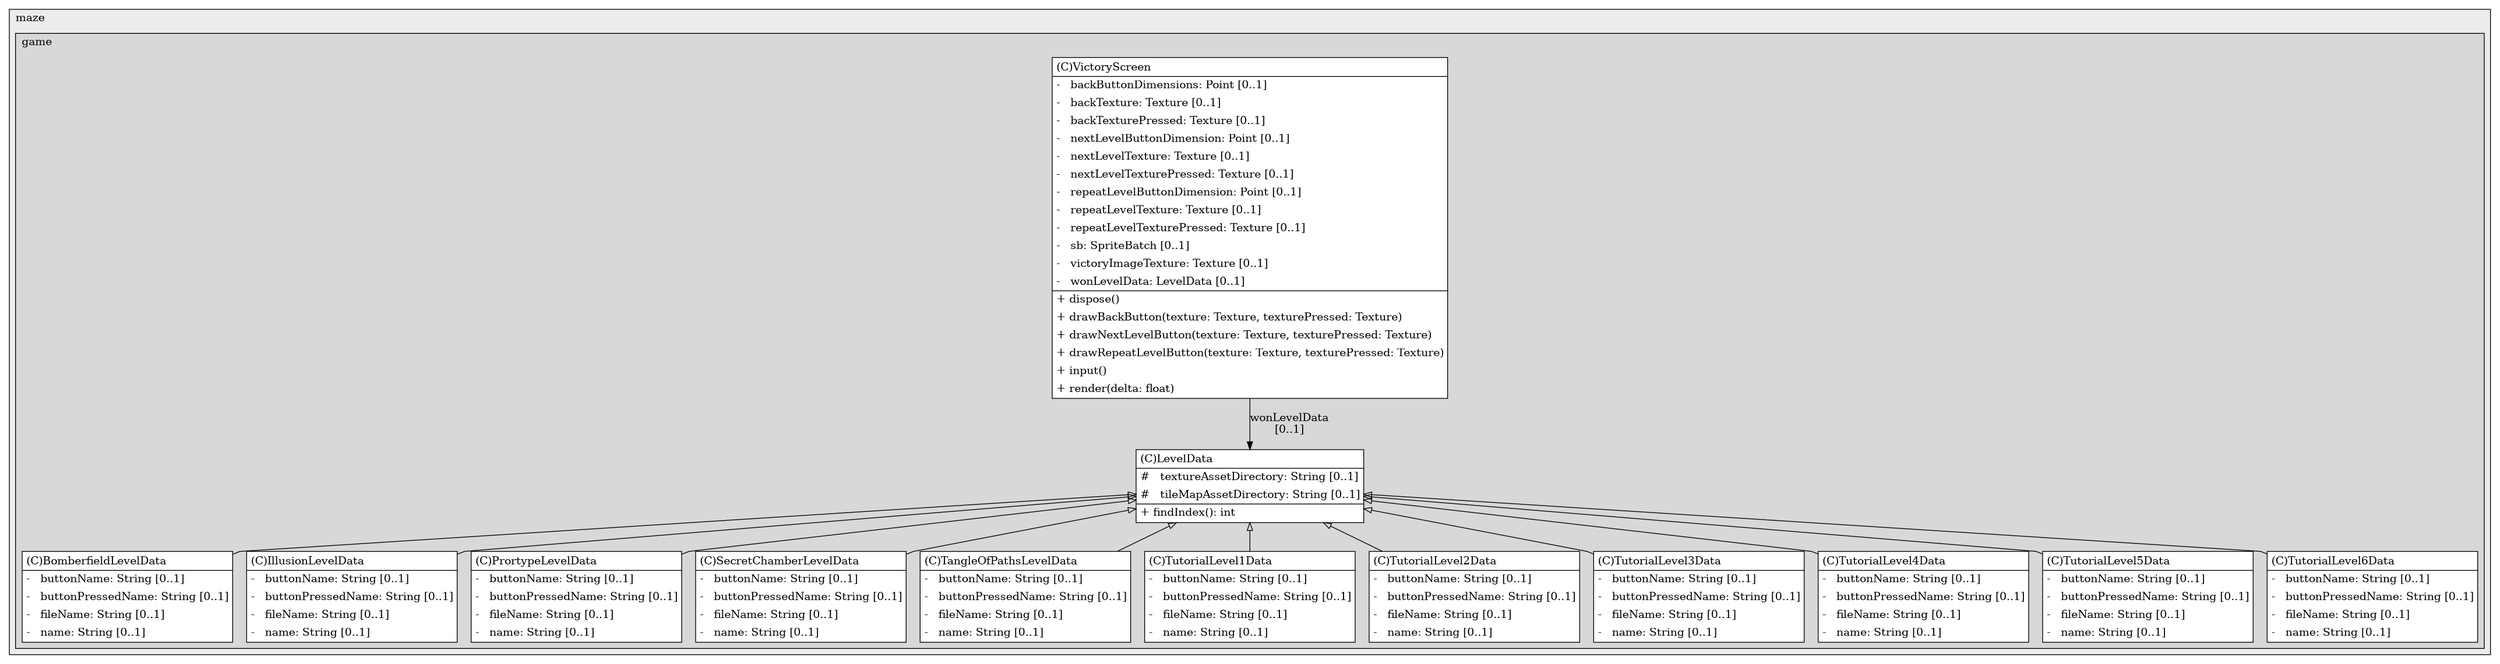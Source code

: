 @startuml

/' diagram meta data start
config=StructureConfiguration;
{
  "projectClassification": {
    "searchMode": "OpenProject", // OpenProject, AllProjects
    "includedProjects": "",
    "pathEndKeywords": "*.impl",
    "isClientPath": "",
    "isClientName": "",
    "isTestPath": "",
    "isTestName": "",
    "isMappingPath": "",
    "isMappingName": "",
    "isDataAccessPath": "",
    "isDataAccessName": "",
    "isDataStructurePath": "",
    "isDataStructureName": "",
    "isInterfaceStructuresPath": "",
    "isInterfaceStructuresName": "",
    "isEntryPointPath": "",
    "isEntryPointName": "",
    "treatFinalFieldsAsMandatory": false
  },
  "graphRestriction": {
    "classPackageExcludeFilter": "",
    "classPackageIncludeFilter": "",
    "classNameExcludeFilter": "",
    "classNameIncludeFilter": "",
    "methodNameExcludeFilter": "",
    "methodNameIncludeFilter": "",
    "removeByInheritance": "", // inheritance/annotation based filtering is done in a second step
    "removeByAnnotation": "",
    "removeByClassPackage": "", // cleanup the graph after inheritance/annotation based filtering is done
    "removeByClassName": "",
    "cutMappings": false,
    "cutEnum": true,
    "cutTests": true,
    "cutClient": true,
    "cutDataAccess": false,
    "cutInterfaceStructures": false,
    "cutDataStructures": false,
    "cutGetterAndSetter": true,
    "cutConstructors": true
  },
  "graphTraversal": {
    "forwardDepth": 6,
    "backwardDepth": 6,
    "classPackageExcludeFilter": "",
    "classPackageIncludeFilter": "",
    "classNameExcludeFilter": "",
    "classNameIncludeFilter": "",
    "methodNameExcludeFilter": "",
    "methodNameIncludeFilter": "",
    "hideMappings": false,
    "hideDataStructures": false,
    "hidePrivateMethods": true,
    "hideInterfaceCalls": true, // indirection: implementation -> interface (is hidden) -> implementation
    "onlyShowApplicationEntryPoints": false, // root node is included
    "useMethodCallsForStructureDiagram": "ForwardOnly" // ForwardOnly, BothDirections, No
  },
  "details": {
    "aggregation": "GroupByClass", // ByClass, GroupByClass, None
    "showClassGenericTypes": true,
    "showMethods": true,
    "showMethodParameterNames": true,
    "showMethodParameterTypes": true,
    "showMethodReturnType": true,
    "showPackageLevels": 2,
    "showDetailedClassStructure": true
  },
  "rootClass": "com.maze.game.screens.VictoryScreen",
  "extensionCallbackMethod": "" // qualified.class.name#methodName - signature: public static String method(String)
}
diagram meta data end '/



digraph g {
    rankdir="TB"
    splines=polyline
    

'nodes 
subgraph cluster_3344319 { 
   	label=maze
	labeljust=l
	fillcolor="#ececec"
	style=filled
   
   subgraph cluster_1648327873 { 
   	label=game
	labeljust=l
	fillcolor="#d8d8d8"
	style=filled
   
   BomberfieldLevelData68564983[
	label=<<TABLE BORDER="1" CELLBORDER="0" CELLPADDING="4" CELLSPACING="0">
<TR><TD ALIGN="LEFT" >(C)BomberfieldLevelData</TD></TR>
<HR/>
<TR><TD ALIGN="LEFT" >-   buttonName: String [0..1]</TD></TR>
<TR><TD ALIGN="LEFT" >-   buttonPressedName: String [0..1]</TD></TR>
<TR><TD ALIGN="LEFT" >-   fileName: String [0..1]</TD></TR>
<TR><TD ALIGN="LEFT" >-   name: String [0..1]</TD></TR>
</TABLE>>
	style=filled
	margin=0
	shape=plaintext
	fillcolor="#FFFFFF"
];

IllusionLevelData68564983[
	label=<<TABLE BORDER="1" CELLBORDER="0" CELLPADDING="4" CELLSPACING="0">
<TR><TD ALIGN="LEFT" >(C)IllusionLevelData</TD></TR>
<HR/>
<TR><TD ALIGN="LEFT" >-   buttonName: String [0..1]</TD></TR>
<TR><TD ALIGN="LEFT" >-   buttonPressedName: String [0..1]</TD></TR>
<TR><TD ALIGN="LEFT" >-   fileName: String [0..1]</TD></TR>
<TR><TD ALIGN="LEFT" >-   name: String [0..1]</TD></TR>
</TABLE>>
	style=filled
	margin=0
	shape=plaintext
	fillcolor="#FFFFFF"
];

LevelData68564983[
	label=<<TABLE BORDER="1" CELLBORDER="0" CELLPADDING="4" CELLSPACING="0">
<TR><TD ALIGN="LEFT" >(C)LevelData</TD></TR>
<HR/>
<TR><TD ALIGN="LEFT" >#   textureAssetDirectory: String [0..1]</TD></TR>
<TR><TD ALIGN="LEFT" >#   tileMapAssetDirectory: String [0..1]</TD></TR>
<HR/>
<TR><TD ALIGN="LEFT" >+ findIndex(): int</TD></TR>
</TABLE>>
	style=filled
	margin=0
	shape=plaintext
	fillcolor="#FFFFFF"
];

PrortypeLevelData68564983[
	label=<<TABLE BORDER="1" CELLBORDER="0" CELLPADDING="4" CELLSPACING="0">
<TR><TD ALIGN="LEFT" >(C)PrortypeLevelData</TD></TR>
<HR/>
<TR><TD ALIGN="LEFT" >-   buttonName: String [0..1]</TD></TR>
<TR><TD ALIGN="LEFT" >-   buttonPressedName: String [0..1]</TD></TR>
<TR><TD ALIGN="LEFT" >-   fileName: String [0..1]</TD></TR>
<TR><TD ALIGN="LEFT" >-   name: String [0..1]</TD></TR>
</TABLE>>
	style=filled
	margin=0
	shape=plaintext
	fillcolor="#FFFFFF"
];

SecretChamberLevelData68564983[
	label=<<TABLE BORDER="1" CELLBORDER="0" CELLPADDING="4" CELLSPACING="0">
<TR><TD ALIGN="LEFT" >(C)SecretChamberLevelData</TD></TR>
<HR/>
<TR><TD ALIGN="LEFT" >-   buttonName: String [0..1]</TD></TR>
<TR><TD ALIGN="LEFT" >-   buttonPressedName: String [0..1]</TD></TR>
<TR><TD ALIGN="LEFT" >-   fileName: String [0..1]</TD></TR>
<TR><TD ALIGN="LEFT" >-   name: String [0..1]</TD></TR>
</TABLE>>
	style=filled
	margin=0
	shape=plaintext
	fillcolor="#FFFFFF"
];

TangleOfPathsLevelData68564983[
	label=<<TABLE BORDER="1" CELLBORDER="0" CELLPADDING="4" CELLSPACING="0">
<TR><TD ALIGN="LEFT" >(C)TangleOfPathsLevelData</TD></TR>
<HR/>
<TR><TD ALIGN="LEFT" >-   buttonName: String [0..1]</TD></TR>
<TR><TD ALIGN="LEFT" >-   buttonPressedName: String [0..1]</TD></TR>
<TR><TD ALIGN="LEFT" >-   fileName: String [0..1]</TD></TR>
<TR><TD ALIGN="LEFT" >-   name: String [0..1]</TD></TR>
</TABLE>>
	style=filled
	margin=0
	shape=plaintext
	fillcolor="#FFFFFF"
];

TutorialLevel1Data68564983[
	label=<<TABLE BORDER="1" CELLBORDER="0" CELLPADDING="4" CELLSPACING="0">
<TR><TD ALIGN="LEFT" >(C)TutorialLevel1Data</TD></TR>
<HR/>
<TR><TD ALIGN="LEFT" >-   buttonName: String [0..1]</TD></TR>
<TR><TD ALIGN="LEFT" >-   buttonPressedName: String [0..1]</TD></TR>
<TR><TD ALIGN="LEFT" >-   fileName: String [0..1]</TD></TR>
<TR><TD ALIGN="LEFT" >-   name: String [0..1]</TD></TR>
</TABLE>>
	style=filled
	margin=0
	shape=plaintext
	fillcolor="#FFFFFF"
];

TutorialLevel2Data68564983[
	label=<<TABLE BORDER="1" CELLBORDER="0" CELLPADDING="4" CELLSPACING="0">
<TR><TD ALIGN="LEFT" >(C)TutorialLevel2Data</TD></TR>
<HR/>
<TR><TD ALIGN="LEFT" >-   buttonName: String [0..1]</TD></TR>
<TR><TD ALIGN="LEFT" >-   buttonPressedName: String [0..1]</TD></TR>
<TR><TD ALIGN="LEFT" >-   fileName: String [0..1]</TD></TR>
<TR><TD ALIGN="LEFT" >-   name: String [0..1]</TD></TR>
</TABLE>>
	style=filled
	margin=0
	shape=plaintext
	fillcolor="#FFFFFF"
];

TutorialLevel3Data68564983[
	label=<<TABLE BORDER="1" CELLBORDER="0" CELLPADDING="4" CELLSPACING="0">
<TR><TD ALIGN="LEFT" >(C)TutorialLevel3Data</TD></TR>
<HR/>
<TR><TD ALIGN="LEFT" >-   buttonName: String [0..1]</TD></TR>
<TR><TD ALIGN="LEFT" >-   buttonPressedName: String [0..1]</TD></TR>
<TR><TD ALIGN="LEFT" >-   fileName: String [0..1]</TD></TR>
<TR><TD ALIGN="LEFT" >-   name: String [0..1]</TD></TR>
</TABLE>>
	style=filled
	margin=0
	shape=plaintext
	fillcolor="#FFFFFF"
];

TutorialLevel4Data68564983[
	label=<<TABLE BORDER="1" CELLBORDER="0" CELLPADDING="4" CELLSPACING="0">
<TR><TD ALIGN="LEFT" >(C)TutorialLevel4Data</TD></TR>
<HR/>
<TR><TD ALIGN="LEFT" >-   buttonName: String [0..1]</TD></TR>
<TR><TD ALIGN="LEFT" >-   buttonPressedName: String [0..1]</TD></TR>
<TR><TD ALIGN="LEFT" >-   fileName: String [0..1]</TD></TR>
<TR><TD ALIGN="LEFT" >-   name: String [0..1]</TD></TR>
</TABLE>>
	style=filled
	margin=0
	shape=plaintext
	fillcolor="#FFFFFF"
];

TutorialLevel5Data68564983[
	label=<<TABLE BORDER="1" CELLBORDER="0" CELLPADDING="4" CELLSPACING="0">
<TR><TD ALIGN="LEFT" >(C)TutorialLevel5Data</TD></TR>
<HR/>
<TR><TD ALIGN="LEFT" >-   buttonName: String [0..1]</TD></TR>
<TR><TD ALIGN="LEFT" >-   buttonPressedName: String [0..1]</TD></TR>
<TR><TD ALIGN="LEFT" >-   fileName: String [0..1]</TD></TR>
<TR><TD ALIGN="LEFT" >-   name: String [0..1]</TD></TR>
</TABLE>>
	style=filled
	margin=0
	shape=plaintext
	fillcolor="#FFFFFF"
];

TutorialLevel6Data68564983[
	label=<<TABLE BORDER="1" CELLBORDER="0" CELLPADDING="4" CELLSPACING="0">
<TR><TD ALIGN="LEFT" >(C)TutorialLevel6Data</TD></TR>
<HR/>
<TR><TD ALIGN="LEFT" >-   buttonName: String [0..1]</TD></TR>
<TR><TD ALIGN="LEFT" >-   buttonPressedName: String [0..1]</TD></TR>
<TR><TD ALIGN="LEFT" >-   fileName: String [0..1]</TD></TR>
<TR><TD ALIGN="LEFT" >-   name: String [0..1]</TD></TR>
</TABLE>>
	style=filled
	margin=0
	shape=plaintext
	fillcolor="#FFFFFF"
];

VictoryScreen268915155[
	label=<<TABLE BORDER="1" CELLBORDER="0" CELLPADDING="4" CELLSPACING="0">
<TR><TD ALIGN="LEFT" >(C)VictoryScreen</TD></TR>
<HR/>
<TR><TD ALIGN="LEFT" >-   backButtonDimensions: Point [0..1]</TD></TR>
<TR><TD ALIGN="LEFT" >-   backTexture: Texture [0..1]</TD></TR>
<TR><TD ALIGN="LEFT" >-   backTexturePressed: Texture [0..1]</TD></TR>
<TR><TD ALIGN="LEFT" >-   nextLevelButtonDimension: Point [0..1]</TD></TR>
<TR><TD ALIGN="LEFT" >-   nextLevelTexture: Texture [0..1]</TD></TR>
<TR><TD ALIGN="LEFT" >-   nextLevelTexturePressed: Texture [0..1]</TD></TR>
<TR><TD ALIGN="LEFT" >-   repeatLevelButtonDimension: Point [0..1]</TD></TR>
<TR><TD ALIGN="LEFT" >-   repeatLevelTexture: Texture [0..1]</TD></TR>
<TR><TD ALIGN="LEFT" >-   repeatLevelTexturePressed: Texture [0..1]</TD></TR>
<TR><TD ALIGN="LEFT" >-   sb: SpriteBatch [0..1]</TD></TR>
<TR><TD ALIGN="LEFT" >-   victoryImageTexture: Texture [0..1]</TD></TR>
<TR><TD ALIGN="LEFT" >-   wonLevelData: LevelData [0..1]</TD></TR>
<HR/>
<TR><TD ALIGN="LEFT" >+ dispose()</TD></TR>
<TR><TD ALIGN="LEFT" >+ drawBackButton(texture: Texture, texturePressed: Texture)</TD></TR>
<TR><TD ALIGN="LEFT" >+ drawNextLevelButton(texture: Texture, texturePressed: Texture)</TD></TR>
<TR><TD ALIGN="LEFT" >+ drawRepeatLevelButton(texture: Texture, texturePressed: Texture)</TD></TR>
<TR><TD ALIGN="LEFT" >+ input()</TD></TR>
<TR><TD ALIGN="LEFT" >+ render(delta: float)</TD></TR>
</TABLE>>
	style=filled
	margin=0
	shape=plaintext
	fillcolor="#FFFFFF"
];
} 
} 

'edges    
LevelData68564983 -> BomberfieldLevelData68564983[arrowhead=none, arrowtail=empty, dir=both];
LevelData68564983 -> IllusionLevelData68564983[arrowhead=none, arrowtail=empty, dir=both];
LevelData68564983 -> PrortypeLevelData68564983[arrowhead=none, arrowtail=empty, dir=both];
LevelData68564983 -> SecretChamberLevelData68564983[arrowhead=none, arrowtail=empty, dir=both];
LevelData68564983 -> TangleOfPathsLevelData68564983[arrowhead=none, arrowtail=empty, dir=both];
LevelData68564983 -> TutorialLevel1Data68564983[arrowhead=none, arrowtail=empty, dir=both];
LevelData68564983 -> TutorialLevel2Data68564983[arrowhead=none, arrowtail=empty, dir=both];
LevelData68564983 -> TutorialLevel3Data68564983[arrowhead=none, arrowtail=empty, dir=both];
LevelData68564983 -> TutorialLevel4Data68564983[arrowhead=none, arrowtail=empty, dir=both];
LevelData68564983 -> TutorialLevel5Data68564983[arrowhead=none, arrowtail=empty, dir=both];
LevelData68564983 -> TutorialLevel6Data68564983[arrowhead=none, arrowtail=empty, dir=both];
VictoryScreen268915155 -> LevelData68564983[label="wonLevelData
[0..1]"];
    
}
@enduml